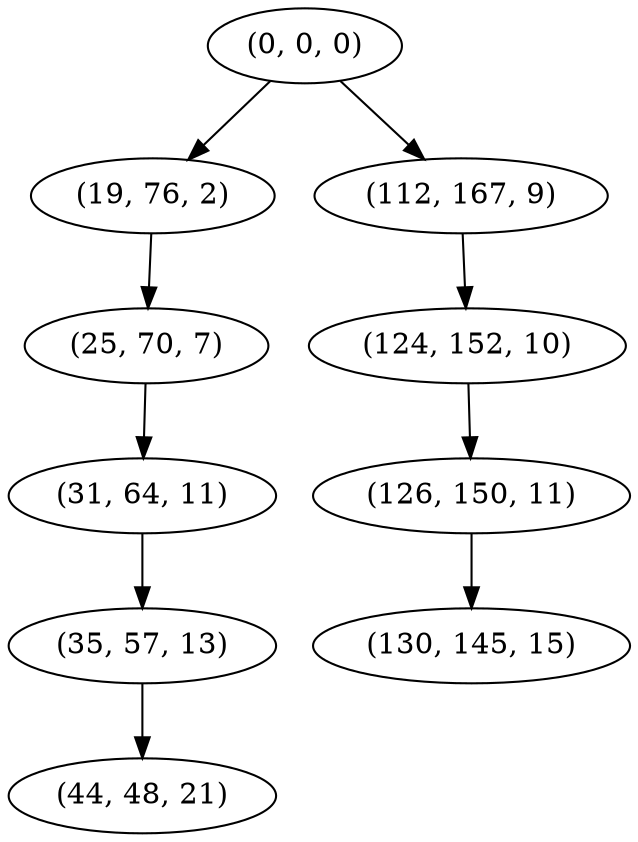 digraph tree {
    "(0, 0, 0)";
    "(19, 76, 2)";
    "(25, 70, 7)";
    "(31, 64, 11)";
    "(35, 57, 13)";
    "(44, 48, 21)";
    "(112, 167, 9)";
    "(124, 152, 10)";
    "(126, 150, 11)";
    "(130, 145, 15)";
    "(0, 0, 0)" -> "(19, 76, 2)";
    "(0, 0, 0)" -> "(112, 167, 9)";
    "(19, 76, 2)" -> "(25, 70, 7)";
    "(25, 70, 7)" -> "(31, 64, 11)";
    "(31, 64, 11)" -> "(35, 57, 13)";
    "(35, 57, 13)" -> "(44, 48, 21)";
    "(112, 167, 9)" -> "(124, 152, 10)";
    "(124, 152, 10)" -> "(126, 150, 11)";
    "(126, 150, 11)" -> "(130, 145, 15)";
}
